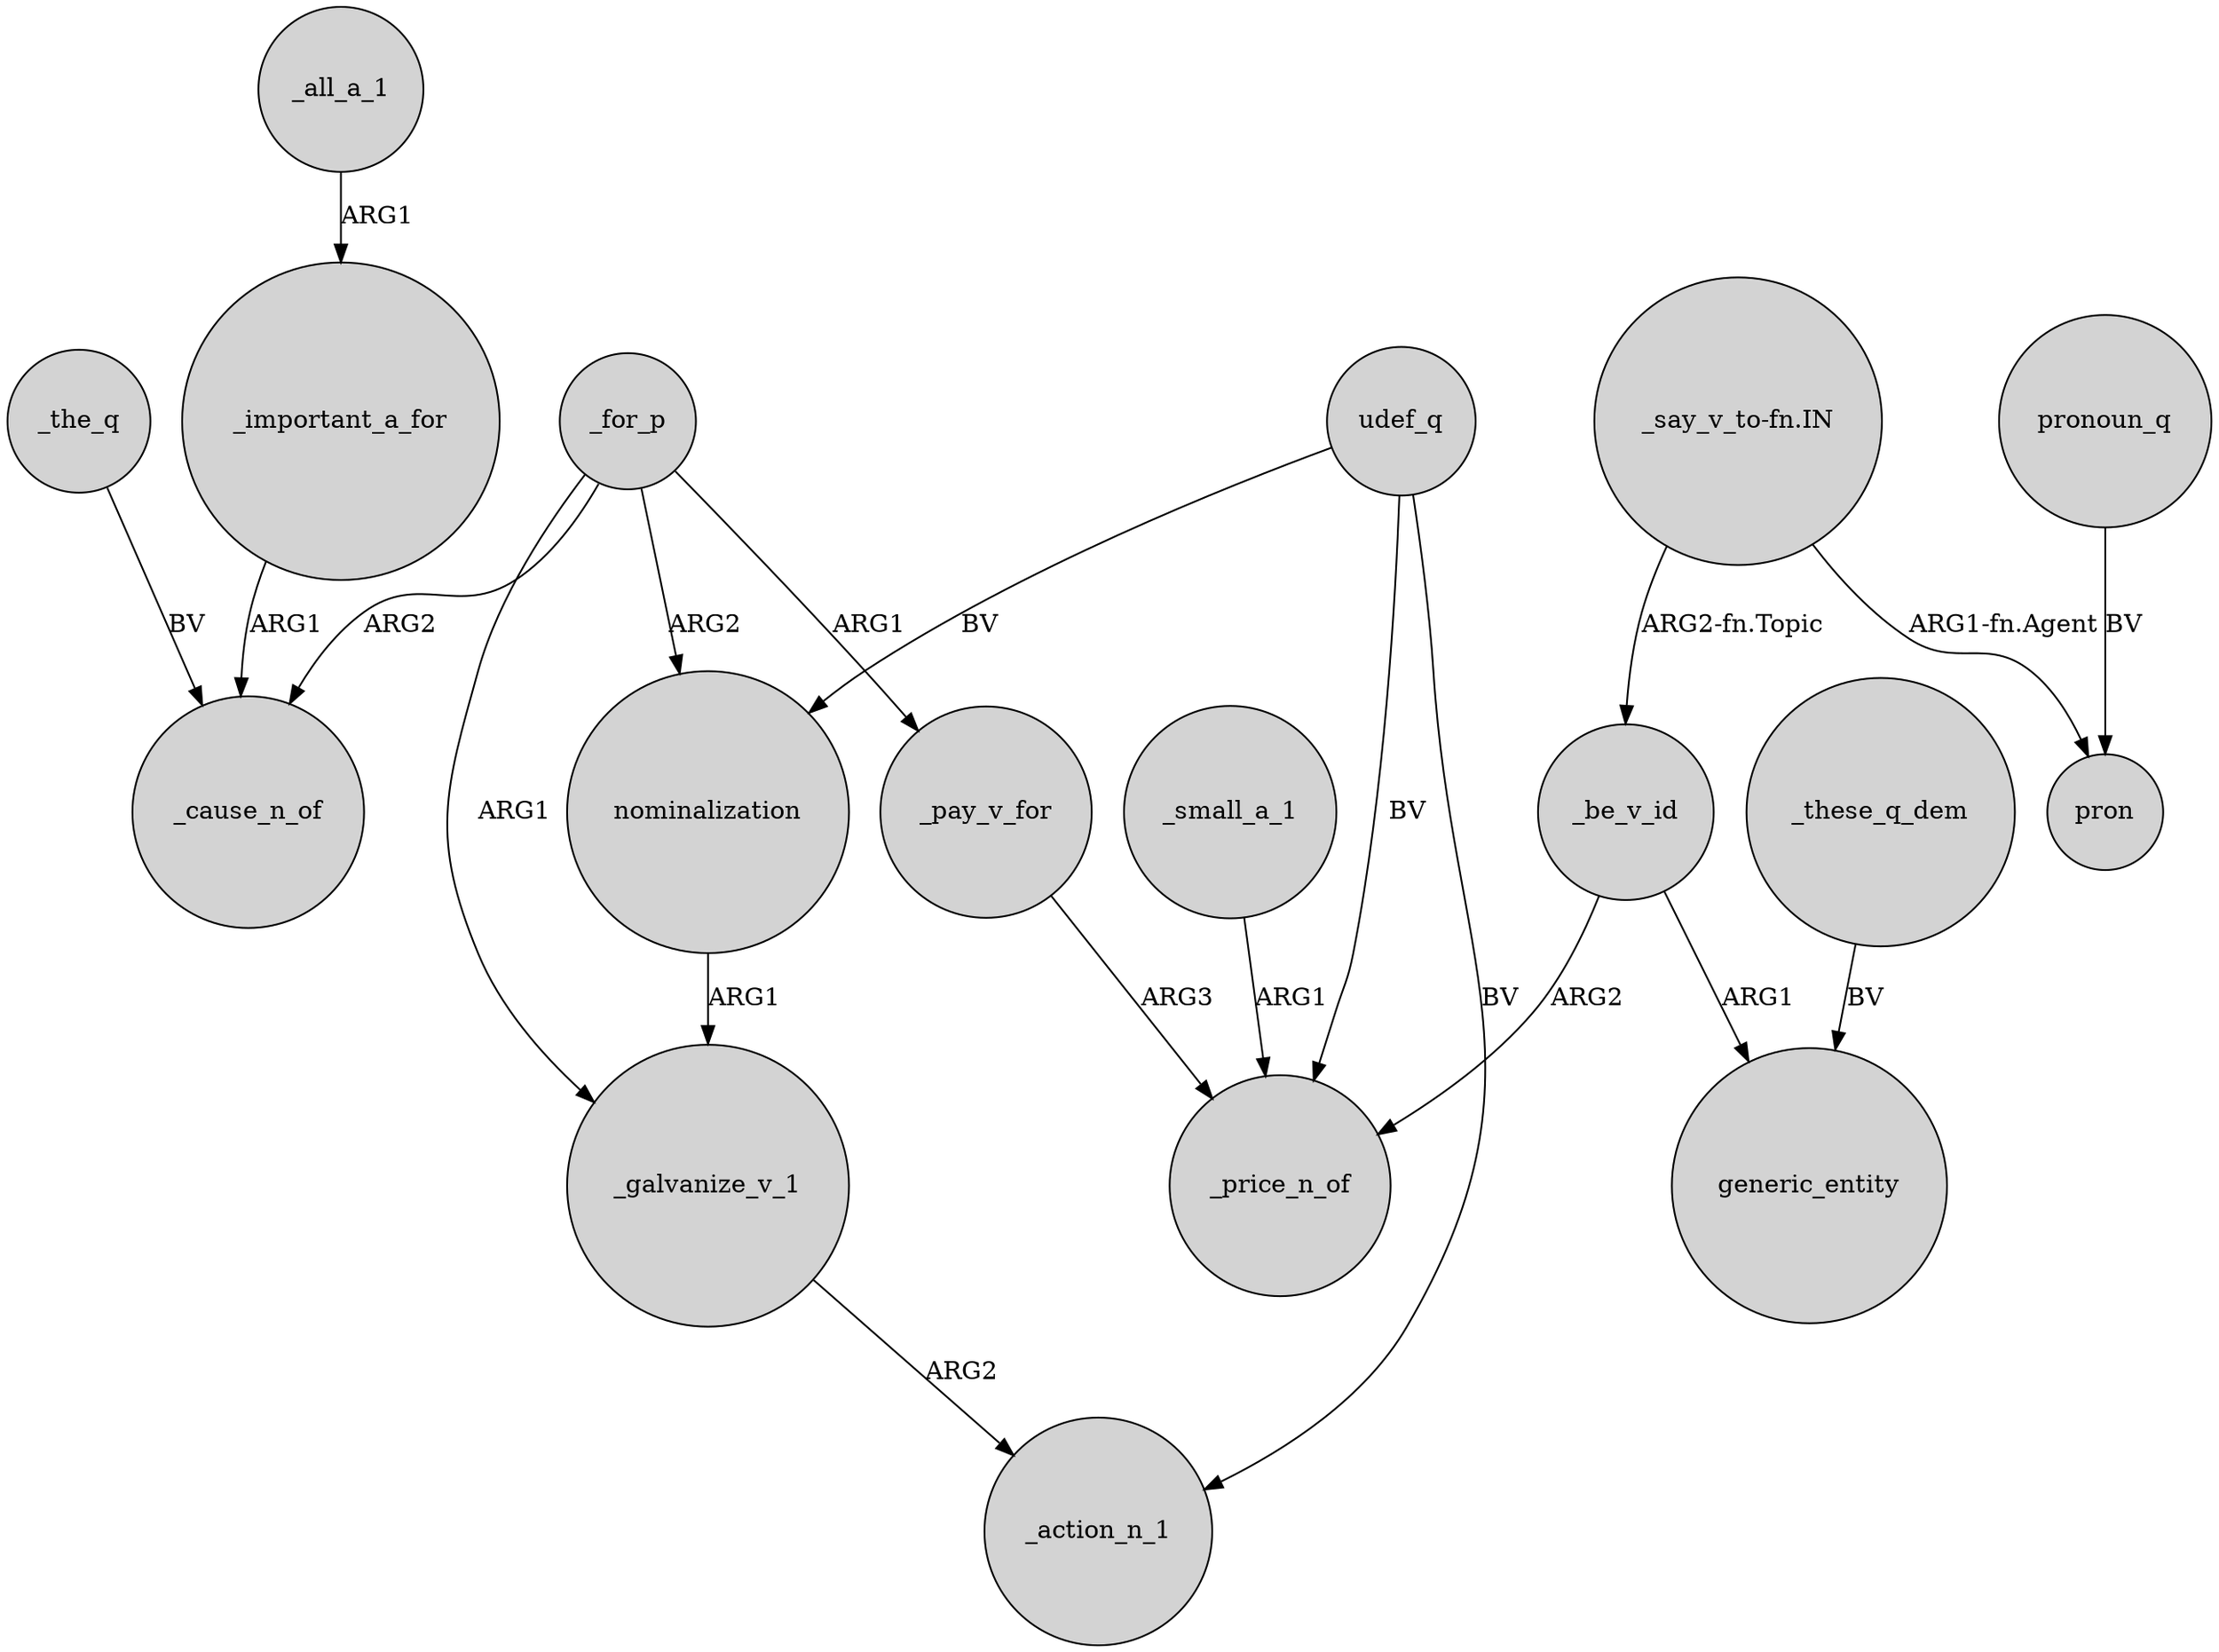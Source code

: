 digraph {
	node [shape=circle style=filled]
	_the_q -> _cause_n_of [label=BV]
	_these_q_dem -> generic_entity [label=BV]
	_pay_v_for -> _price_n_of [label=ARG3]
	udef_q -> _price_n_of [label=BV]
	_for_p -> _pay_v_for [label=ARG1]
	_galvanize_v_1 -> _action_n_1 [label=ARG2]
	_for_p -> _cause_n_of [label=ARG2]
	_for_p -> _galvanize_v_1 [label=ARG1]
	_for_p -> nominalization [label=ARG2]
	_be_v_id -> _price_n_of [label=ARG2]
	_be_v_id -> generic_entity [label=ARG1]
	"_say_v_to-fn.IN" -> _be_v_id [label="ARG2-fn.Topic"]
	pronoun_q -> pron [label=BV]
	_small_a_1 -> _price_n_of [label=ARG1]
	_important_a_for -> _cause_n_of [label=ARG1]
	nominalization -> _galvanize_v_1 [label=ARG1]
	_all_a_1 -> _important_a_for [label=ARG1]
	udef_q -> nominalization [label=BV]
	"_say_v_to-fn.IN" -> pron [label="ARG1-fn.Agent"]
	udef_q -> _action_n_1 [label=BV]
}
